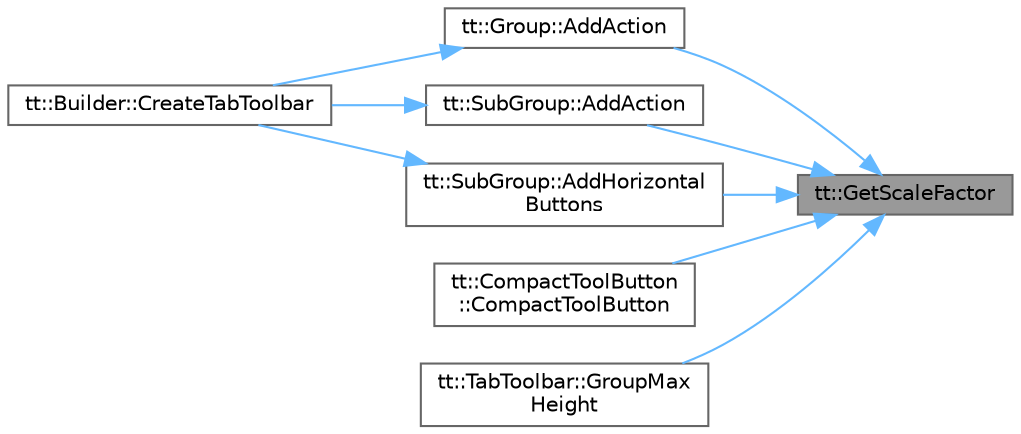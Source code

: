 digraph "tt::GetScaleFactor"
{
 // LATEX_PDF_SIZE
  bgcolor="transparent";
  edge [fontname=Helvetica,fontsize=10,labelfontname=Helvetica,labelfontsize=10];
  node [fontname=Helvetica,fontsize=10,shape=box,height=0.2,width=0.4];
  rankdir="RL";
  Node1 [id="Node000001",label="tt::GetScaleFactor",height=0.2,width=0.4,color="gray40", fillcolor="grey60", style="filled", fontcolor="black",tooltip=" "];
  Node1 -> Node2 [id="edge1_Node000001_Node000002",dir="back",color="steelblue1",style="solid",tooltip=" "];
  Node2 [id="Node000002",label="tt::Group::AddAction",height=0.2,width=0.4,color="grey40", fillcolor="white", style="filled",URL="$classtt_1_1_group.html#afbb5ff434a4a01b7c7ce4bd9bd9255da",tooltip=" "];
  Node2 -> Node3 [id="edge2_Node000002_Node000003",dir="back",color="steelblue1",style="solid",tooltip=" "];
  Node3 [id="Node000003",label="tt::Builder::CreateTabToolbar",height=0.2,width=0.4,color="grey40", fillcolor="white", style="filled",URL="$classtt_1_1_builder.html#aef082c1a8bb14ac13395a4d5deeb90f5",tooltip=" "];
  Node1 -> Node4 [id="edge3_Node000001_Node000004",dir="back",color="steelblue1",style="solid",tooltip=" "];
  Node4 [id="Node000004",label="tt::SubGroup::AddAction",height=0.2,width=0.4,color="grey40", fillcolor="white", style="filled",URL="$classtt_1_1_sub_group.html#a659c49aa24b674b4807633007cbbec1d",tooltip=" "];
  Node4 -> Node3 [id="edge4_Node000004_Node000003",dir="back",color="steelblue1",style="solid",tooltip=" "];
  Node1 -> Node5 [id="edge5_Node000001_Node000005",dir="back",color="steelblue1",style="solid",tooltip=" "];
  Node5 [id="Node000005",label="tt::SubGroup::AddHorizontal\lButtons",height=0.2,width=0.4,color="grey40", fillcolor="white", style="filled",URL="$classtt_1_1_sub_group.html#ae2c6288066c56a594bf3cec56d8cbd48",tooltip=" "];
  Node5 -> Node3 [id="edge6_Node000005_Node000003",dir="back",color="steelblue1",style="solid",tooltip=" "];
  Node1 -> Node6 [id="edge7_Node000001_Node000006",dir="back",color="steelblue1",style="solid",tooltip=" "];
  Node6 [id="Node000006",label="tt::CompactToolButton\l::CompactToolButton",height=0.2,width=0.4,color="grey40", fillcolor="white", style="filled",URL="$classtt_1_1_compact_tool_button.html#ac2735686c8ad0e96b083724d2433414f",tooltip=" "];
  Node1 -> Node7 [id="edge8_Node000001_Node000007",dir="back",color="steelblue1",style="solid",tooltip=" "];
  Node7 [id="Node000007",label="tt::TabToolbar::GroupMax\lHeight",height=0.2,width=0.4,color="grey40", fillcolor="white", style="filled",URL="$classtt_1_1_tab_toolbar.html#a1a0f5a9541c7f3f9f89212497b320695",tooltip=" "];
}
